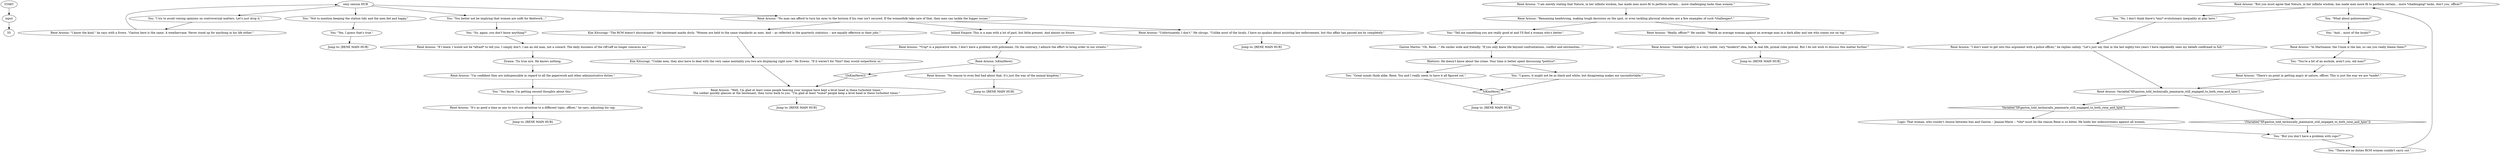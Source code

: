 # PLAZA / RENE CASE MONEY RAT
# Asking about the case and discussing women.
# ==================================================
digraph G {
	  0 [label="START"];
	  1 [label="input"];
	  2 [label="Kim Kitsuragi: \"Unlike men, they also have to deal with the very same mentality you two are displaying right now.\" He frowns. \"If it weren't for *this* they would outperform us.\""];
	  3 [label="René Arnoux: \"I know the kind,\" he says with a frown. \"Gaston here is the same. A weathervane. Never stood up for anything in his life either.\""];
	  4 [label="You: \"I try to avoid voicing opinions on controversial matters. Let's just drop it.\""];
	  5 [label="You: \"Tell me something you are really good at and I'll find a woman who's better.\""];
	  6 [label="René Arnoux: \"Gender equality is a very noble, very *modern* idea, but in real life, primal roles prevail. But I do not wish to discuss this matter further.\""];
	  7 [label="René Arnoux: \"If I knew, I would not be *afraid* to tell you. I simply don't. I am an old man, not a coward. The daily business of the riff-raff no longer concerns me.\""];
	  8 [label="René Arnoux: \"But you must agree that Nature, in her infinite wisdom, has made men more fit to perform certain... more *challenging* tasks, don't you, officer?\""];
	  9 [label="Jump to: [RENE MAIN HUB]"];
	  10 [label="René Arnoux: Variable[\"XP.gaston_told_technically_jeanmarie_still_engaged_to_both_rene_and_hjim\"]"];
	  11 [label="Variable[\"XP.gaston_told_technically_jeanmarie_still_engaged_to_both_rene_and_hjim\"]", shape=diamond];
	  12 [label="!(Variable[\"XP.gaston_told_technically_jeanmarie_still_engaged_to_both_rene_and_hjim\"])", shape=diamond];
	  13 [label="Jump to: [RENE MAIN HUB]"];
	  14 [label="René Arnoux: \"It's as good a time as any to turn our attention to a different topic, officer,\" he says, adjusting his cap."];
	  15 [label="René Arnoux: \"Well, I'm glad at least some people bearing your insignia have kept a level head in these turbulent times.\"\nThe soldier quickly glances at the lieutenant, then turns back to you. \"I'm glad at least *some* people keep a level head in these turbulent times.\""];
	  16 [label="Drama: 'Tis true sire. He knows nothing."];
	  17 [label="Logic: That woman, who couldn't choose between him and Gaston -- Jeanne-Marie -- *she* must be the reason René is so bitter. He holds her indecisiveness against all women."];
	  18 [label="Jump to: [RENE MAIN HUB]"];
	  19 [label="Jump to: [RENE MAIN HUB]"];
	  20 [label="René Arnoux: \"In Martinaise, the Union is the law, so can you really blame them?\""];
	  21 [label="You: \"No, I don't think there's *any* evolutionary inequality at play here.\""];
	  22 [label="You: \"Not to mention keeping the station tidy and the men fed and happy.\""];
	  23 [label="You: \"You better not be implying that women are unfit for fieldwork...\""];
	  24 [label="René Arnoux: \"Remaining headstrong, making tough decisions on the spot, or even tackling physical obstacles are a few examples of such *challenges*.\""];
	  25 [label="René Arnoux: \"There's no point in getting angry at nature, officer. This is just the way we are *made*.\""];
	  26 [label="René Arnoux: \"I am merely stating that Nature, in her infinite wisdom, has made men more fit to perform certain... more challenging tasks than women.\""];
	  27 [label="You: \"So, again: you don't know anything?\""];
	  28 [label="You: \"Great minds think alike, René. You and I really seem to have it all figured out.\""];
	  29 [label="Kim Kitsuragi: \"The RCM doesn't discriminate,\" the lieutenant marks dryly. \"Women are held to the same standards as men. And -- as reflected in the quarterly statistics -- are equally effective in their jobs.\""];
	  30 [label="Jump to: [RENE MAIN HUB]"];
	  31 [label="René Arnoux: \"*Cop* is a pejorative term. I don't have a problem with policemen. On the contrary, I admire the effort to bring order to our streets.\""];
	  32 [label="You: \"There are no duties RCM women couldn't carry out.\""];
	  33 [label="René Arnoux: \"No man can afford to turn his eyes to the horizon if his rear isn't secured. If the womenfolk take care of that, then men can tackle the bigger issues.\""];
	  34 [label="You: \"Yes, I guess that's true.\""];
	  35 [label="You: \"What about policewomen?\""];
	  36 [label="You: \"I guess, it might not be as black and white, but disagreeing makes me uncomfortable.\""];
	  37 [label="Inland Empire: This is a man with a lot of past, but little present. And almost no future."];
	  38 [label="René Arnoux: \"I'm confident they are indispensable in regard to all the paperwork and other administrative duties.\""];
	  39 [label="You: \"And... most of the locals?\""];
	  40 [label="Jump to: [RENE MAIN HUB]"];
	  41 [label="Rhetoric: He doesn't know about the crime. Your time is better spent discussing *politics*."];
	  42 [label="René Arnoux: IsKimHere()"];
	  43 [label="IsKimHere()", shape=diamond];
	  44 [label="!(IsKimHere())", shape=diamond];
	  45 [label="René Arnoux: \"No reason to even feel bad about that, it's just the way of the animal kingdom.\""];
	  46 [label="Jump to: [RENE MAIN HUB]"];
	  47 [label="You: \"But you don't have a problem with cops?\""];
	  48 [label="You: \"You're a bit of an asshole, aren't you, old man?\""];
	  49 [label="René Arnoux: \"Really, officer?\" He smirks. \"Match an average woman against an average man in a dark alley and see who comes out on top.\""];
	  50 [label="René Arnoux: \"I don't want to get into this argument with a police officer,\" he replies calmly. \"Let's just say that in the last eighty-two years I have repeatedly seen my beliefs confirmed in full.\""];
	  51 [label="Gaston Martin: \"Oh, René...\" He smiles wide and friendly. \"If you only knew life beyond confrontations, conflict and extremities...\""];
	  52 [label="sexy sexism HUB"];
	  53 [label="You: \"You know, I'm getting second thoughts about this.\""];
	  54 [label="René Arnoux: \"Unfortunately, I don't.\" He shrugs. \"Unlike most of the locals, I have no qualms about assisting law enforcement, but this affair has passed me by completely.\""];
	  0 -> 1
	  1 -> 55
	  2 -> 15
	  3 -> 52
	  4 -> 3
	  5 -> 51
	  6 -> 13
	  7 -> 16
	  8 -> 35
	  8 -> 21
	  10 -> 11
	  10 -> 12
	  11 -> 17
	  12 -> 47
	  14 -> 18
	  15 -> 19
	  16 -> 38
	  17 -> 47
	  20 -> 48
	  21 -> 50
	  22 -> 34
	  23 -> 27
	  24 -> 49
	  24 -> 5
	  25 -> 10
	  26 -> 24
	  27 -> 7
	  28 -> 43
	  29 -> 2
	  31 -> 42
	  32 -> 8
	  33 -> 37
	  33 -> 29
	  33 -> 54
	  34 -> 46
	  35 -> 39
	  36 -> 43
	  37 -> 31
	  38 -> 53
	  39 -> 20
	  41 -> 36
	  41 -> 28
	  42 -> 44
	  42 -> 45
	  43 -> 30
	  44 -> 15
	  45 -> 9
	  47 -> 32
	  48 -> 25
	  49 -> 6
	  50 -> 10
	  51 -> 41
	  52 -> 33
	  52 -> 4
	  52 -> 22
	  52 -> 23
	  53 -> 14
	  54 -> 40
}

